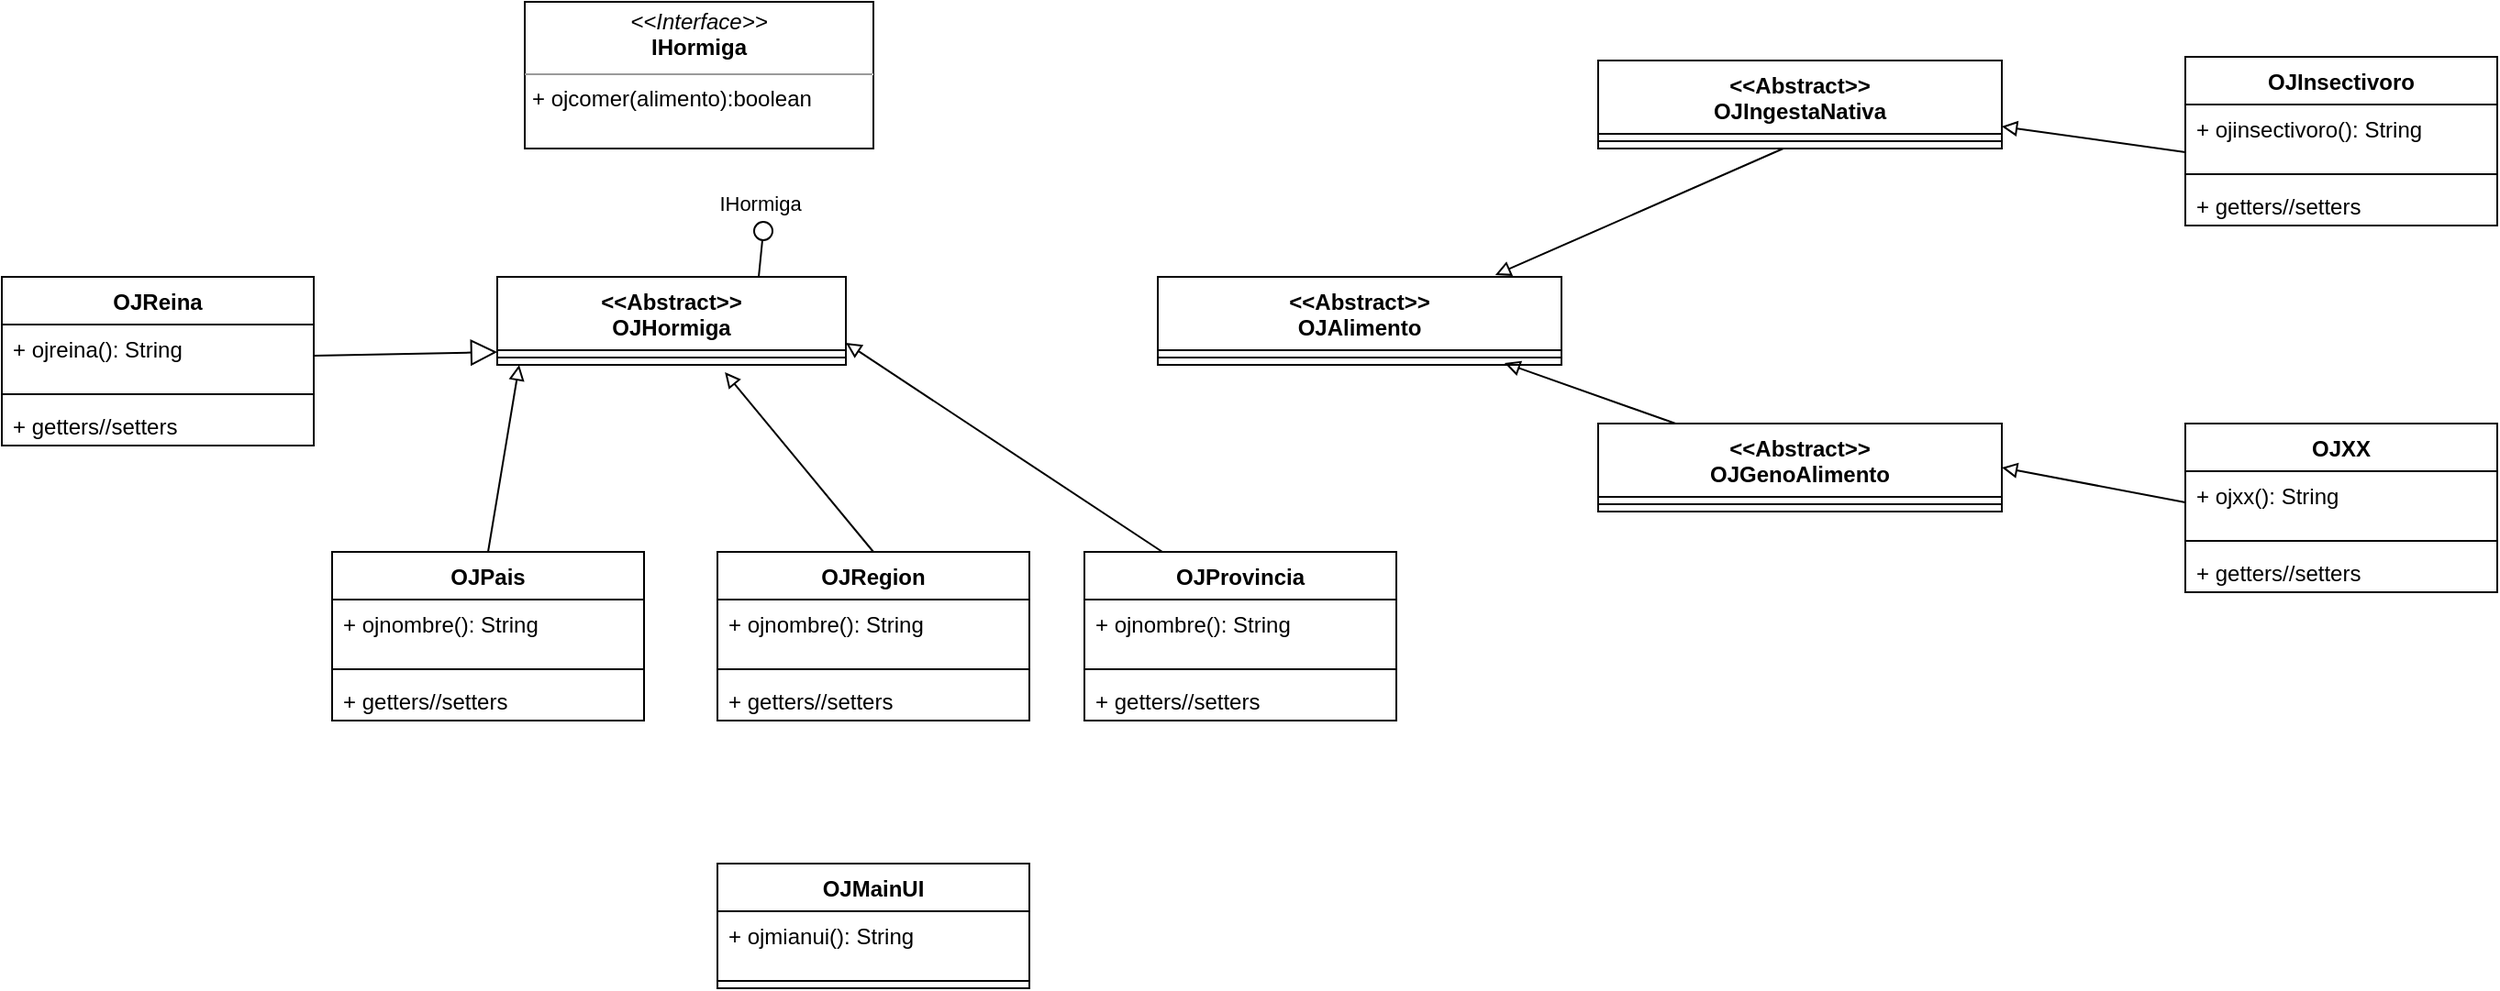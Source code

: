 <mxfile>
    <diagram id="l9bm8dd851gkqTSBJcxf" name="Page-1">
        <mxGraphModel dx="1472" dy="787" grid="1" gridSize="10" guides="1" tooltips="1" connect="1" arrows="1" fold="1" page="1" pageScale="1" pageWidth="850" pageHeight="1100" math="0" shadow="0">
            <root>
                <mxCell id="0"/>
                <mxCell id="1" parent="0"/>
                <mxCell id="7" value="&lt;&lt;Abstract&gt;&gt;&#10;OJHormiga" style="swimlane;fontStyle=1;align=center;verticalAlign=top;childLayout=stackLayout;horizontal=1;startSize=40;horizontalStack=0;resizeParent=1;resizeParentMax=0;resizeLast=0;collapsible=1;marginBottom=0;" parent="1" vertex="1">
                    <mxGeometry x="80" y="160" width="190" height="48" as="geometry"/>
                </mxCell>
                <mxCell id="9" value="" style="line;strokeWidth=1;fillColor=none;align=left;verticalAlign=middle;spacingTop=-1;spacingLeft=3;spacingRight=3;rotatable=0;labelPosition=right;points=[];portConstraint=eastwest;strokeColor=inherit;" parent="7" vertex="1">
                    <mxGeometry y="40" width="190" height="8" as="geometry"/>
                </mxCell>
                <mxCell id="15" value="&lt;p style=&quot;margin:0px;margin-top:4px;text-align:center;&quot;&gt;&lt;i&gt;&amp;lt;&amp;lt;Interface&amp;gt;&amp;gt;&lt;/i&gt;&lt;br&gt;&lt;b&gt;IHormiga&lt;/b&gt;&lt;/p&gt;&lt;hr size=&quot;1&quot;&gt;&lt;p style=&quot;margin:0px;margin-left:4px;&quot;&gt;+ ojcomer(alimento):boolean&lt;br&gt;&lt;br&gt;&lt;/p&gt;" style="verticalAlign=top;align=left;overflow=fill;fontSize=12;fontFamily=Helvetica;html=1;" parent="1" vertex="1">
                    <mxGeometry x="95" y="10" width="190" height="80" as="geometry"/>
                </mxCell>
                <mxCell id="17" value="&lt;&lt;Abstract&gt;&gt;&#10;OJAlimento" style="swimlane;fontStyle=1;align=center;verticalAlign=top;childLayout=stackLayout;horizontal=1;startSize=40;horizontalStack=0;resizeParent=1;resizeParentMax=0;resizeLast=0;collapsible=1;marginBottom=0;" parent="1" vertex="1">
                    <mxGeometry x="440" y="160" width="220" height="48" as="geometry"/>
                </mxCell>
                <mxCell id="19" value="" style="line;strokeWidth=1;fillColor=none;align=left;verticalAlign=middle;spacingTop=-1;spacingLeft=3;spacingRight=3;rotatable=0;labelPosition=right;points=[];portConstraint=eastwest;strokeColor=inherit;" parent="17" vertex="1">
                    <mxGeometry y="40" width="220" height="8" as="geometry"/>
                </mxCell>
                <mxCell id="45" style="edgeStyle=none;html=1;exitX=0.5;exitY=0;exitDx=0;exitDy=0;entryX=0.653;entryY=1.5;entryDx=0;entryDy=0;entryPerimeter=0;endArrow=block;endFill=0;" parent="1" source="21" target="9" edge="1">
                    <mxGeometry relative="1" as="geometry">
                        <mxPoint x="120" y="270" as="targetPoint"/>
                    </mxGeometry>
                </mxCell>
                <mxCell id="21" value="OJRegion" style="swimlane;fontStyle=1;align=center;verticalAlign=top;childLayout=stackLayout;horizontal=1;startSize=26;horizontalStack=0;resizeParent=1;resizeParentMax=0;resizeLast=0;collapsible=1;marginBottom=0;" parent="1" vertex="1">
                    <mxGeometry x="200" y="310" width="170" height="92" as="geometry"/>
                </mxCell>
                <mxCell id="22" value="+ ojnombre(): String&#10;" style="text;strokeColor=none;fillColor=none;align=left;verticalAlign=top;spacingLeft=4;spacingRight=4;overflow=hidden;rotatable=0;points=[[0,0.5],[1,0.5]];portConstraint=eastwest;" parent="21" vertex="1">
                    <mxGeometry y="26" width="170" height="34" as="geometry"/>
                </mxCell>
                <mxCell id="23" value="" style="line;strokeWidth=1;fillColor=none;align=left;verticalAlign=middle;spacingTop=-1;spacingLeft=3;spacingRight=3;rotatable=0;labelPosition=right;points=[];portConstraint=eastwest;strokeColor=inherit;" parent="21" vertex="1">
                    <mxGeometry y="60" width="170" height="8" as="geometry"/>
                </mxCell>
                <mxCell id="24" value="+ getters//setters" style="text;strokeColor=none;fillColor=none;align=left;verticalAlign=top;spacingLeft=4;spacingRight=4;overflow=hidden;rotatable=0;points=[[0,0.5],[1,0.5]];portConstraint=eastwest;" parent="21" vertex="1">
                    <mxGeometry y="68" width="170" height="24" as="geometry"/>
                </mxCell>
                <mxCell id="29" value="" style="rounded=0;orthogonalLoop=1;jettySize=auto;html=1;endArrow=none;endFill=0;sketch=0;sourcePerimeterSpacing=0;startSize=14;endSize=14;curved=1;" parent="1" edge="1">
                    <mxGeometry relative="1" as="geometry">
                        <mxPoint x="70" y="79.5" as="sourcePoint"/>
                        <mxPoint x="70" y="80" as="targetPoint"/>
                        <Array as="points"/>
                    </mxGeometry>
                </mxCell>
                <mxCell id="46" style="edgeStyle=none;html=1;exitX=0.5;exitY=0;exitDx=0;exitDy=0;entryX=0.063;entryY=1;entryDx=0;entryDy=0;entryPerimeter=0;endArrow=block;endFill=0;" parent="1" source="40" target="9" edge="1">
                    <mxGeometry relative="1" as="geometry">
                        <mxPoint x="320" y="420" as="targetPoint"/>
                    </mxGeometry>
                </mxCell>
                <mxCell id="40" value="OJPais" style="swimlane;fontStyle=1;align=center;verticalAlign=top;childLayout=stackLayout;horizontal=1;startSize=26;horizontalStack=0;resizeParent=1;resizeParentMax=0;resizeLast=0;collapsible=1;marginBottom=0;" parent="1" vertex="1">
                    <mxGeometry x="-10" y="310" width="170" height="92" as="geometry"/>
                </mxCell>
                <mxCell id="41" value="+ ojnombre(): String&#10;" style="text;strokeColor=none;fillColor=none;align=left;verticalAlign=top;spacingLeft=4;spacingRight=4;overflow=hidden;rotatable=0;points=[[0,0.5],[1,0.5]];portConstraint=eastwest;" parent="40" vertex="1">
                    <mxGeometry y="26" width="170" height="34" as="geometry"/>
                </mxCell>
                <mxCell id="42" value="" style="line;strokeWidth=1;fillColor=none;align=left;verticalAlign=middle;spacingTop=-1;spacingLeft=3;spacingRight=3;rotatable=0;labelPosition=right;points=[];portConstraint=eastwest;strokeColor=inherit;" parent="40" vertex="1">
                    <mxGeometry y="60" width="170" height="8" as="geometry"/>
                </mxCell>
                <mxCell id="43" value="+ getters//setters" style="text;strokeColor=none;fillColor=none;align=left;verticalAlign=top;spacingLeft=4;spacingRight=4;overflow=hidden;rotatable=0;points=[[0,0.5],[1,0.5]];portConstraint=eastwest;" parent="40" vertex="1">
                    <mxGeometry y="68" width="170" height="24" as="geometry"/>
                </mxCell>
                <mxCell id="47" value="OJReina" style="swimlane;fontStyle=1;align=center;verticalAlign=top;childLayout=stackLayout;horizontal=1;startSize=26;horizontalStack=0;resizeParent=1;resizeParentMax=0;resizeLast=0;collapsible=1;marginBottom=0;" vertex="1" parent="1">
                    <mxGeometry x="-190" y="160" width="170" height="92" as="geometry"/>
                </mxCell>
                <mxCell id="48" value="+ ojreina(): String&#10;" style="text;strokeColor=none;fillColor=none;align=left;verticalAlign=top;spacingLeft=4;spacingRight=4;overflow=hidden;rotatable=0;points=[[0,0.5],[1,0.5]];portConstraint=eastwest;" vertex="1" parent="47">
                    <mxGeometry y="26" width="170" height="34" as="geometry"/>
                </mxCell>
                <mxCell id="49" value="" style="line;strokeWidth=1;fillColor=none;align=left;verticalAlign=middle;spacingTop=-1;spacingLeft=3;spacingRight=3;rotatable=0;labelPosition=right;points=[];portConstraint=eastwest;strokeColor=inherit;" vertex="1" parent="47">
                    <mxGeometry y="60" width="170" height="8" as="geometry"/>
                </mxCell>
                <mxCell id="50" value="+ getters//setters" style="text;strokeColor=none;fillColor=none;align=left;verticalAlign=top;spacingLeft=4;spacingRight=4;overflow=hidden;rotatable=0;points=[[0,0.5],[1,0.5]];portConstraint=eastwest;" vertex="1" parent="47">
                    <mxGeometry y="68" width="170" height="24" as="geometry"/>
                </mxCell>
                <mxCell id="51" value="" style="endArrow=block;endFill=0;endSize=12;html=1;exitX=1;exitY=0.5;exitDx=0;exitDy=0;" edge="1" parent="1" source="48">
                    <mxGeometry width="160" relative="1" as="geometry">
                        <mxPoint x="-40" y="230" as="sourcePoint"/>
                        <mxPoint x="80" y="201" as="targetPoint"/>
                    </mxGeometry>
                </mxCell>
                <mxCell id="57" style="edgeStyle=none;html=1;exitX=0.25;exitY=0;exitDx=0;exitDy=0;entryX=1;entryY=0.75;entryDx=0;entryDy=0;endArrow=block;endFill=0;" edge="1" parent="1" source="53" target="7">
                    <mxGeometry relative="1" as="geometry"/>
                </mxCell>
                <mxCell id="53" value="OJProvincia" style="swimlane;fontStyle=1;align=center;verticalAlign=top;childLayout=stackLayout;horizontal=1;startSize=26;horizontalStack=0;resizeParent=1;resizeParentMax=0;resizeLast=0;collapsible=1;marginBottom=0;" vertex="1" parent="1">
                    <mxGeometry x="400" y="310" width="170" height="92" as="geometry"/>
                </mxCell>
                <mxCell id="54" value="+ ojnombre(): String&#10;" style="text;strokeColor=none;fillColor=none;align=left;verticalAlign=top;spacingLeft=4;spacingRight=4;overflow=hidden;rotatable=0;points=[[0,0.5],[1,0.5]];portConstraint=eastwest;" vertex="1" parent="53">
                    <mxGeometry y="26" width="170" height="34" as="geometry"/>
                </mxCell>
                <mxCell id="55" value="" style="line;strokeWidth=1;fillColor=none;align=left;verticalAlign=middle;spacingTop=-1;spacingLeft=3;spacingRight=3;rotatable=0;labelPosition=right;points=[];portConstraint=eastwest;strokeColor=inherit;" vertex="1" parent="53">
                    <mxGeometry y="60" width="170" height="8" as="geometry"/>
                </mxCell>
                <mxCell id="56" value="+ getters//setters" style="text;strokeColor=none;fillColor=none;align=left;verticalAlign=top;spacingLeft=4;spacingRight=4;overflow=hidden;rotatable=0;points=[[0,0.5],[1,0.5]];portConstraint=eastwest;" vertex="1" parent="53">
                    <mxGeometry y="68" width="170" height="24" as="geometry"/>
                </mxCell>
                <mxCell id="58" value="IHormiga" style="rounded=0;orthogonalLoop=1;jettySize=auto;html=1;endArrow=none;endFill=0;sketch=0;targetPerimeterSpacing=0;exitX=0.75;exitY=0;exitDx=0;exitDy=0;startArrow=none;" edge="1" parent="1" source="60">
                    <mxGeometry x="-1" y="-11" relative="1" as="geometry">
                        <mxPoint x="260" y="125" as="sourcePoint"/>
                        <mxPoint x="223" y="140" as="targetPoint"/>
                        <mxPoint x="6" y="-6" as="offset"/>
                    </mxGeometry>
                </mxCell>
                <mxCell id="61" value="" style="rounded=0;orthogonalLoop=1;jettySize=auto;html=1;endArrow=none;endFill=0;sketch=0;sourcePerimeterSpacing=0;exitX=0.75;exitY=0;exitDx=0;exitDy=0;" edge="1" parent="1" source="7" target="60">
                    <mxGeometry relative="1" as="geometry">
                        <mxPoint x="222.5" y="160" as="sourcePoint"/>
                        <mxPoint x="223" y="140" as="targetPoint"/>
                    </mxGeometry>
                </mxCell>
                <mxCell id="60" value="" style="ellipse;whiteSpace=wrap;html=1;align=center;aspect=fixed;resizable=0;points=[];outlineConnect=0;sketch=0;" vertex="1" parent="1">
                    <mxGeometry x="220" y="130" width="10" height="10" as="geometry"/>
                </mxCell>
                <mxCell id="62" value="&lt;&lt;Abstract&gt;&gt;&#10;OJIngestaNativa" style="swimlane;fontStyle=1;align=center;verticalAlign=top;childLayout=stackLayout;horizontal=1;startSize=40;horizontalStack=0;resizeParent=1;resizeParentMax=0;resizeLast=0;collapsible=1;marginBottom=0;" vertex="1" parent="1">
                    <mxGeometry x="680" y="42" width="220" height="48" as="geometry"/>
                </mxCell>
                <mxCell id="63" value="" style="line;strokeWidth=1;fillColor=none;align=left;verticalAlign=middle;spacingTop=-1;spacingLeft=3;spacingRight=3;rotatable=0;labelPosition=right;points=[];portConstraint=eastwest;strokeColor=inherit;" vertex="1" parent="62">
                    <mxGeometry y="40" width="220" height="8" as="geometry"/>
                </mxCell>
                <mxCell id="64" value="&lt;&lt;Abstract&gt;&gt;&#10;OJGenoAlimento&#10;" style="swimlane;fontStyle=1;align=center;verticalAlign=top;childLayout=stackLayout;horizontal=1;startSize=40;horizontalStack=0;resizeParent=1;resizeParentMax=0;resizeLast=0;collapsible=1;marginBottom=0;" vertex="1" parent="1">
                    <mxGeometry x="680" y="240" width="220" height="48" as="geometry"/>
                </mxCell>
                <mxCell id="65" value="" style="line;strokeWidth=1;fillColor=none;align=left;verticalAlign=middle;spacingTop=-1;spacingLeft=3;spacingRight=3;rotatable=0;labelPosition=right;points=[];portConstraint=eastwest;strokeColor=inherit;" vertex="1" parent="64">
                    <mxGeometry y="40" width="220" height="8" as="geometry"/>
                </mxCell>
                <mxCell id="66" style="edgeStyle=none;html=1;entryX=0.859;entryY=0.875;entryDx=0;entryDy=0;endArrow=block;endFill=0;entryPerimeter=0;" edge="1" parent="1" source="64" target="19">
                    <mxGeometry relative="1" as="geometry">
                        <mxPoint x="702.5" y="354" as="sourcePoint"/>
                        <mxPoint x="530" y="240" as="targetPoint"/>
                    </mxGeometry>
                </mxCell>
                <mxCell id="67" style="edgeStyle=none;html=1;entryX=0.836;entryY=-0.021;entryDx=0;entryDy=0;endArrow=block;endFill=0;entryPerimeter=0;" edge="1" parent="1" source="63" target="17">
                    <mxGeometry relative="1" as="geometry">
                        <mxPoint x="822.5" y="204" as="sourcePoint"/>
                        <mxPoint x="650" y="90" as="targetPoint"/>
                    </mxGeometry>
                </mxCell>
                <mxCell id="68" value="OJInsectivoro" style="swimlane;fontStyle=1;align=center;verticalAlign=top;childLayout=stackLayout;horizontal=1;startSize=26;horizontalStack=0;resizeParent=1;resizeParentMax=0;resizeLast=0;collapsible=1;marginBottom=0;" vertex="1" parent="1">
                    <mxGeometry x="1000" y="40" width="170" height="92" as="geometry"/>
                </mxCell>
                <mxCell id="69" value="+ ojinsectivoro(): String&#10;" style="text;strokeColor=none;fillColor=none;align=left;verticalAlign=top;spacingLeft=4;spacingRight=4;overflow=hidden;rotatable=0;points=[[0,0.5],[1,0.5]];portConstraint=eastwest;" vertex="1" parent="68">
                    <mxGeometry y="26" width="170" height="34" as="geometry"/>
                </mxCell>
                <mxCell id="70" value="" style="line;strokeWidth=1;fillColor=none;align=left;verticalAlign=middle;spacingTop=-1;spacingLeft=3;spacingRight=3;rotatable=0;labelPosition=right;points=[];portConstraint=eastwest;strokeColor=inherit;" vertex="1" parent="68">
                    <mxGeometry y="60" width="170" height="8" as="geometry"/>
                </mxCell>
                <mxCell id="71" value="+ getters//setters" style="text;strokeColor=none;fillColor=none;align=left;verticalAlign=top;spacingLeft=4;spacingRight=4;overflow=hidden;rotatable=0;points=[[0,0.5],[1,0.5]];portConstraint=eastwest;" vertex="1" parent="68">
                    <mxGeometry y="68" width="170" height="24" as="geometry"/>
                </mxCell>
                <mxCell id="72" value="OJXX" style="swimlane;fontStyle=1;align=center;verticalAlign=top;childLayout=stackLayout;horizontal=1;startSize=26;horizontalStack=0;resizeParent=1;resizeParentMax=0;resizeLast=0;collapsible=1;marginBottom=0;" vertex="1" parent="1">
                    <mxGeometry x="1000" y="240" width="170" height="92" as="geometry"/>
                </mxCell>
                <mxCell id="73" value="+ ojxx(): String&#10;" style="text;strokeColor=none;fillColor=none;align=left;verticalAlign=top;spacingLeft=4;spacingRight=4;overflow=hidden;rotatable=0;points=[[0,0.5],[1,0.5]];portConstraint=eastwest;" vertex="1" parent="72">
                    <mxGeometry y="26" width="170" height="34" as="geometry"/>
                </mxCell>
                <mxCell id="74" value="" style="line;strokeWidth=1;fillColor=none;align=left;verticalAlign=middle;spacingTop=-1;spacingLeft=3;spacingRight=3;rotatable=0;labelPosition=right;points=[];portConstraint=eastwest;strokeColor=inherit;" vertex="1" parent="72">
                    <mxGeometry y="60" width="170" height="8" as="geometry"/>
                </mxCell>
                <mxCell id="75" value="+ getters//setters" style="text;strokeColor=none;fillColor=none;align=left;verticalAlign=top;spacingLeft=4;spacingRight=4;overflow=hidden;rotatable=0;points=[[0,0.5],[1,0.5]];portConstraint=eastwest;" vertex="1" parent="72">
                    <mxGeometry y="68" width="170" height="24" as="geometry"/>
                </mxCell>
                <mxCell id="76" value="OJMainUI" style="swimlane;fontStyle=1;align=center;verticalAlign=top;childLayout=stackLayout;horizontal=1;startSize=26;horizontalStack=0;resizeParent=1;resizeParentMax=0;resizeLast=0;collapsible=1;marginBottom=0;" vertex="1" parent="1">
                    <mxGeometry x="200" y="480" width="170" height="68" as="geometry"/>
                </mxCell>
                <mxCell id="77" value="+ ojmianui(): String&#10;" style="text;strokeColor=none;fillColor=none;align=left;verticalAlign=top;spacingLeft=4;spacingRight=4;overflow=hidden;rotatable=0;points=[[0,0.5],[1,0.5]];portConstraint=eastwest;" vertex="1" parent="76">
                    <mxGeometry y="26" width="170" height="34" as="geometry"/>
                </mxCell>
                <mxCell id="78" value="" style="line;strokeWidth=1;fillColor=none;align=left;verticalAlign=middle;spacingTop=-1;spacingLeft=3;spacingRight=3;rotatable=0;labelPosition=right;points=[];portConstraint=eastwest;strokeColor=inherit;" vertex="1" parent="76">
                    <mxGeometry y="60" width="170" height="8" as="geometry"/>
                </mxCell>
                <mxCell id="80" style="edgeStyle=none;html=1;entryX=1;entryY=0.75;entryDx=0;entryDy=0;endArrow=block;endFill=0;exitX=0;exitY=0.765;exitDx=0;exitDy=0;exitPerimeter=0;" edge="1" parent="1" source="69" target="62">
                    <mxGeometry relative="1" as="geometry">
                        <mxPoint x="790.899" y="100" as="sourcePoint"/>
                        <mxPoint x="633.92" y="168.992" as="targetPoint"/>
                    </mxGeometry>
                </mxCell>
                <mxCell id="81" style="edgeStyle=none;html=1;endArrow=block;endFill=0;exitX=0;exitY=0.5;exitDx=0;exitDy=0;entryX=1;entryY=0.5;entryDx=0;entryDy=0;" edge="1" parent="1" source="73" target="64">
                    <mxGeometry relative="1" as="geometry">
                        <mxPoint x="800.899" y="110" as="sourcePoint"/>
                        <mxPoint x="920" y="280" as="targetPoint"/>
                    </mxGeometry>
                </mxCell>
            </root>
        </mxGraphModel>
    </diagram>
</mxfile>